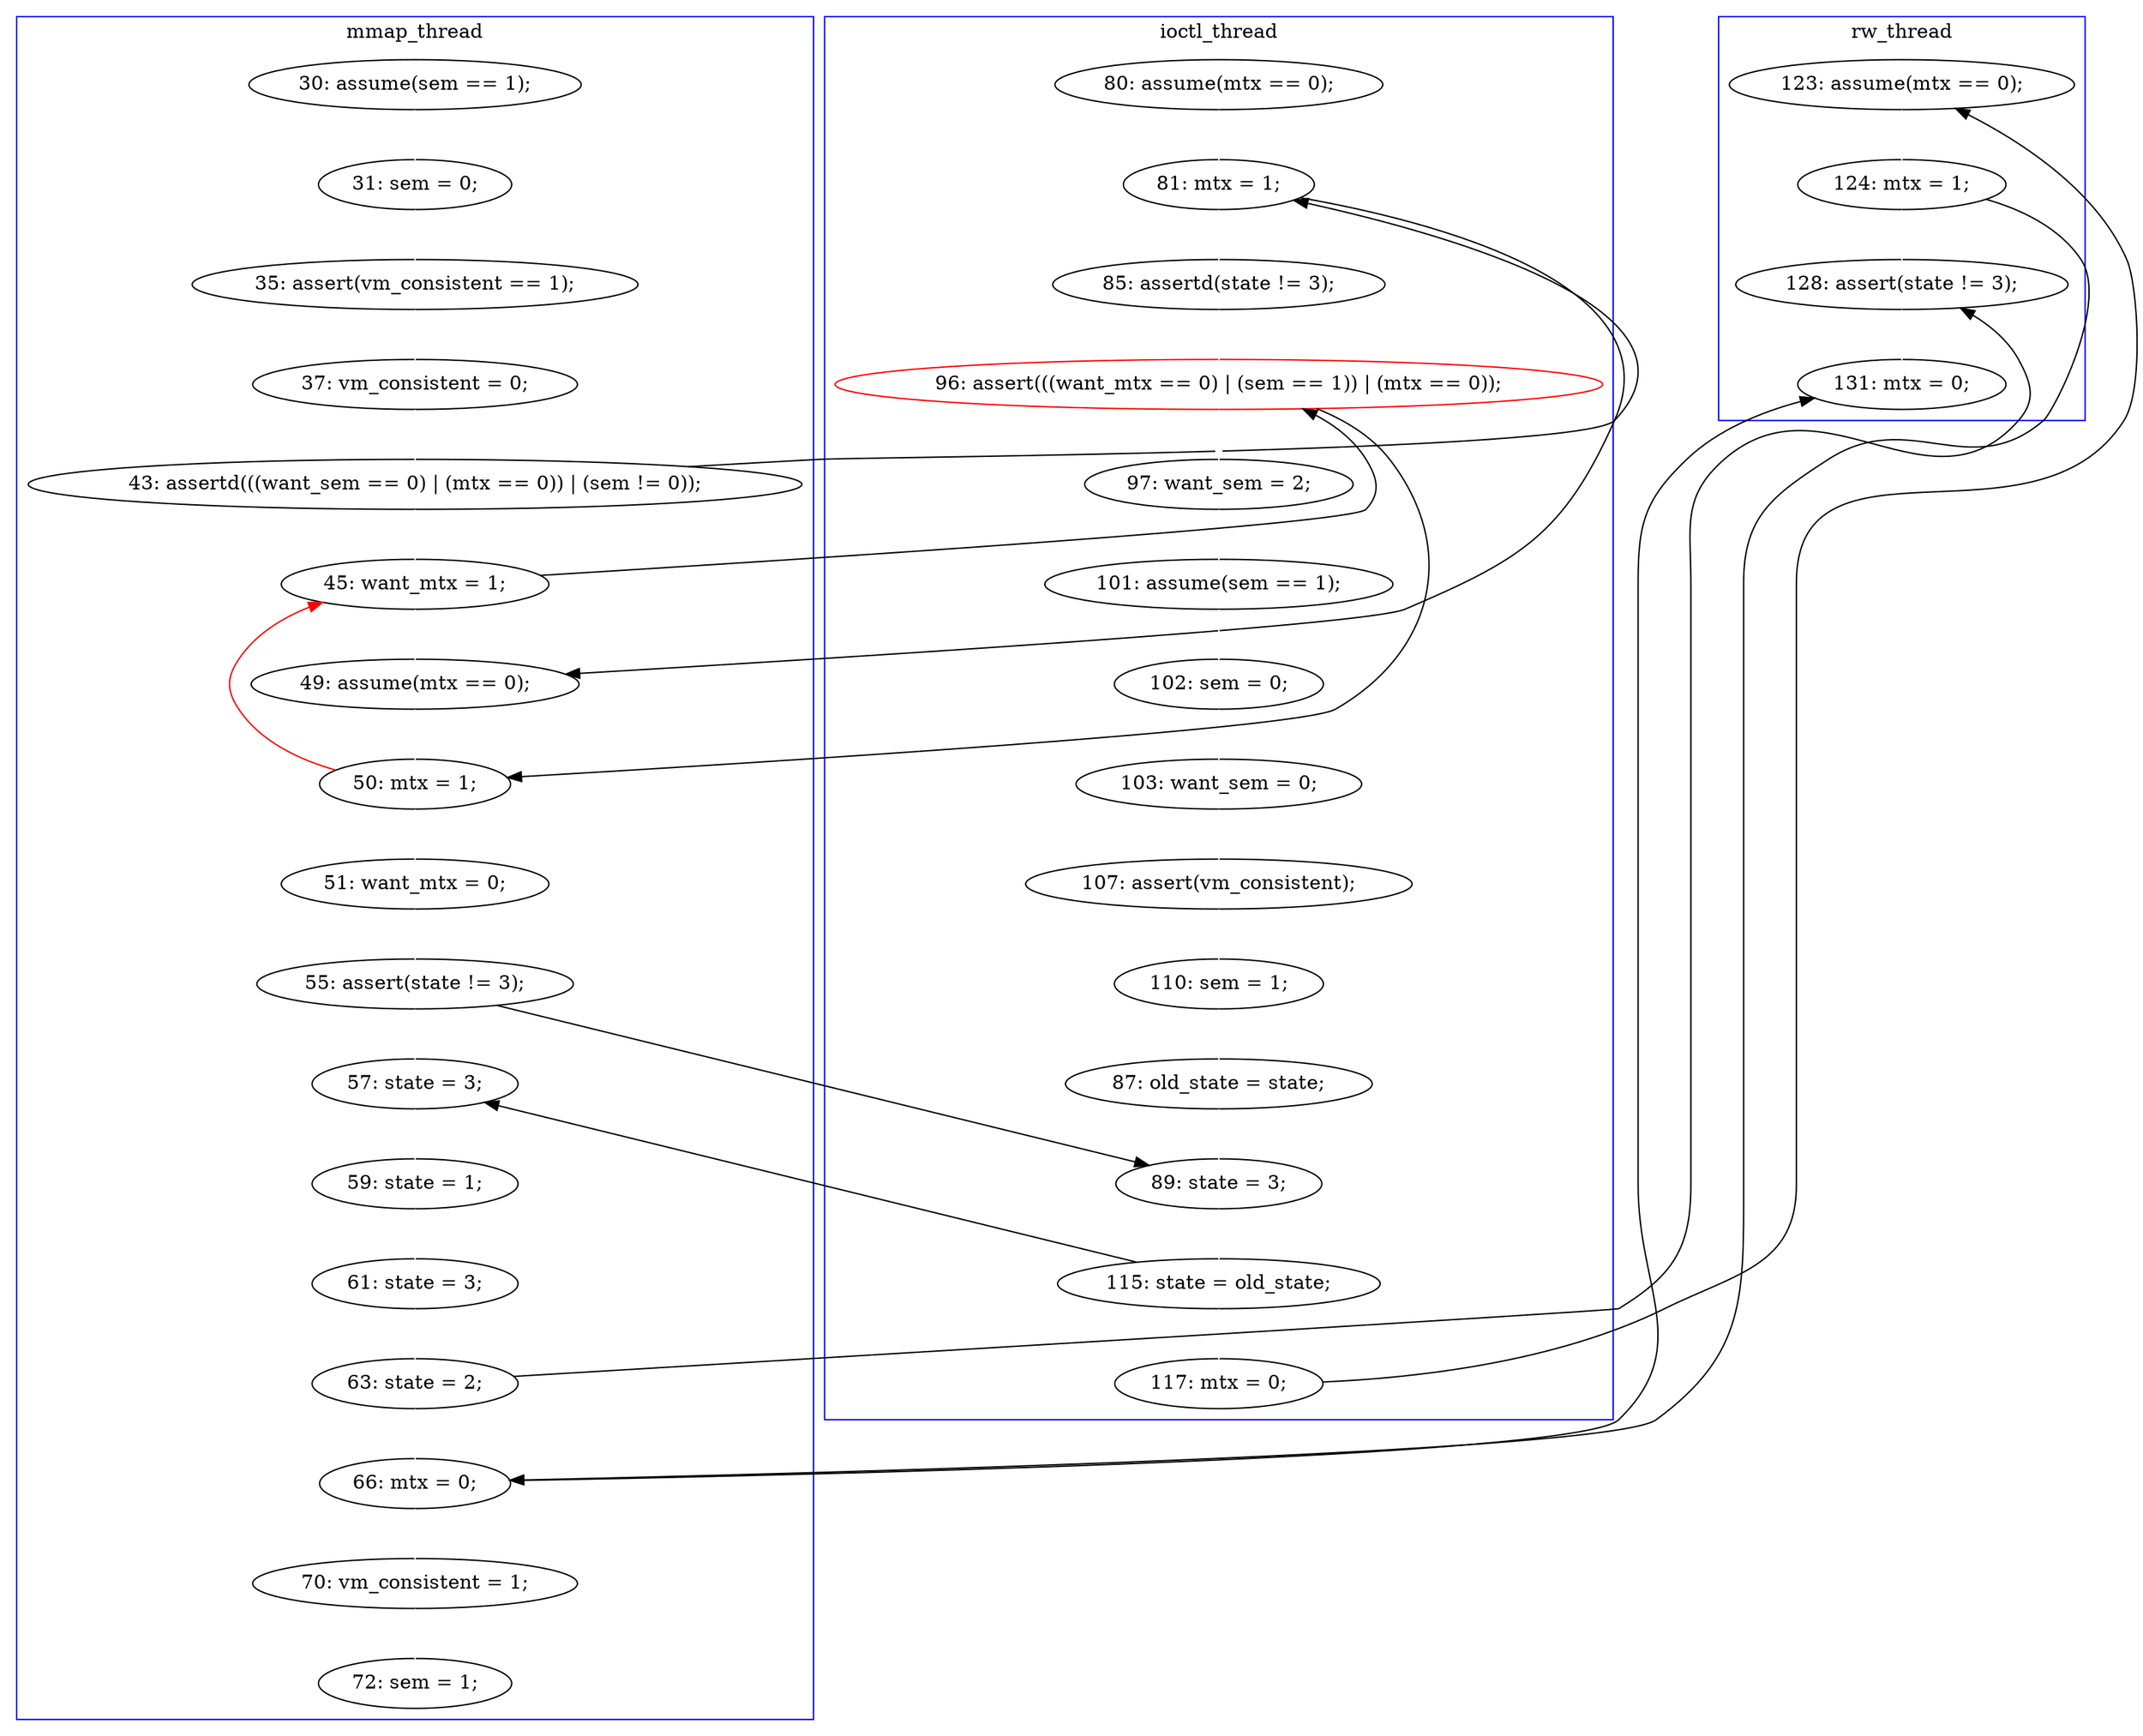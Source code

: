 digraph Counterexample {
	11 -> 12 [color = white, style = solid]
	43 -> 45 [color = white, style = solid]
	41 -> 43 [color = white, style = solid]
	19 -> 20 [color = white, style = solid]
	48 -> 53 [color = white, style = solid]
	24 -> 25 [color = white, style = solid]
	28 -> 32 [color = white, style = solid]
	29 -> 30 [color = white, style = solid]
	32 -> 34 [color = white, style = solid]
	25 -> 26 [color = white, style = solid]
	34 -> 35 [color = white, style = solid]
	40 -> 49 [color = white, style = solid]
	16 -> 29 [color = white, style = solid]
	35 -> 36 [color = white, style = solid]
	13 -> 14 [color = white, style = solid]
	36 -> 37 [color = white, style = solid]
	45 -> 46 [color = white, style = solid]
	30 -> 31 [color = white, style = solid]
	46 -> 47 [color = white, style = solid]
	12 -> 13 [color = white, style = solid]
	20 -> 21 [color = white, style = solid]
	20 -> 29 [color = black, style = solid, constraint = false]
	15 -> 20 [color = black, style = solid, constraint = false]
	33 -> 41 [color = white, style = solid]
	33 -> 35 [color = black, style = solid, constraint = false]
	46 -> 49 [color = black, style = solid, constraint = false]
	14 -> 15 [color = white, style = solid]
	40 -> 47 [color = black, style = solid, constraint = false]
	23 -> 30 [color = black, style = solid, constraint = false]
	15 -> 16 [color = white, style = solid]
	23 -> 24 [color = white, style = solid]
	39 -> 40 [color = white, style = solid]
	36 -> 41 [color = black, style = solid, constraint = false]
	30 -> 16 [color = red, style = solid, constraint = false]
	47 -> 48 [color = white, style = solid]
	31 -> 33 [color = white, style = solid]
	21 -> 23 [color = white, style = solid]
	37 -> 39 [color = black, style = solid, constraint = false]
	26 -> 27 [color = white, style = solid]
	27 -> 28 [color = white, style = solid]
	16 -> 23 [color = black, style = solid, constraint = false]
	49 -> 50 [color = white, style = solid]
	47 -> 50 [color = black, style = solid, constraint = false]
	subgraph cluster1 {
		label = mmap_thread
		color = blue
		11  [label = "30: assume(sem == 1);"]
		41  [label = "57: state = 3;"]
		16  [label = "45: want_mtx = 1;"]
		43  [label = "59: state = 1;"]
		47  [label = "66: mtx = 0;"]
		45  [label = "61: state = 3;"]
		14  [label = "37: vm_consistent = 0;"]
		29  [label = "49: assume(mtx == 0);"]
		46  [label = "63: state = 2;"]
		15  [label = "43: assertd(((want_sem == 0) | (mtx == 0)) | (sem != 0));"]
		33  [label = "55: assert(state != 3);"]
		13  [label = "35: assert(vm_consistent == 1);"]
		30  [label = "50: mtx = 1;"]
		53  [label = "72: sem = 1;"]
		12  [label = "31: sem = 0;"]
		31  [label = "51: want_mtx = 0;"]
		48  [label = "70: vm_consistent = 1;"]
	}
	subgraph cluster2 {
		label = ioctl_thread
		color = blue
		20  [label = "81: mtx = 1;"]
		26  [label = "102: sem = 0;"]
		27  [label = "103: want_sem = 0;"]
		25  [label = "101: assume(sem == 1);"]
		21  [label = "85: assertd(state != 3);"]
		19  [label = "80: assume(mtx == 0);"]
		36  [label = "115: state = old_state;"]
		28  [label = "107: assert(vm_consistent);"]
		24  [label = "97: want_sem = 2;"]
		32  [label = "110: sem = 1;"]
		23  [label = "96: assert(((want_mtx == 0) | (sem == 1)) | (mtx == 0));", color = red]
		35  [label = "89: state = 3;"]
		37  [label = "117: mtx = 0;"]
		34  [label = "87: old_state = state;"]
	}
	subgraph cluster3 {
		label = rw_thread
		color = blue
		40  [label = "124: mtx = 1;"]
		50  [label = "131: mtx = 0;"]
		49  [label = "128: assert(state != 3);"]
		39  [label = "123: assume(mtx == 0);"]
	}
}